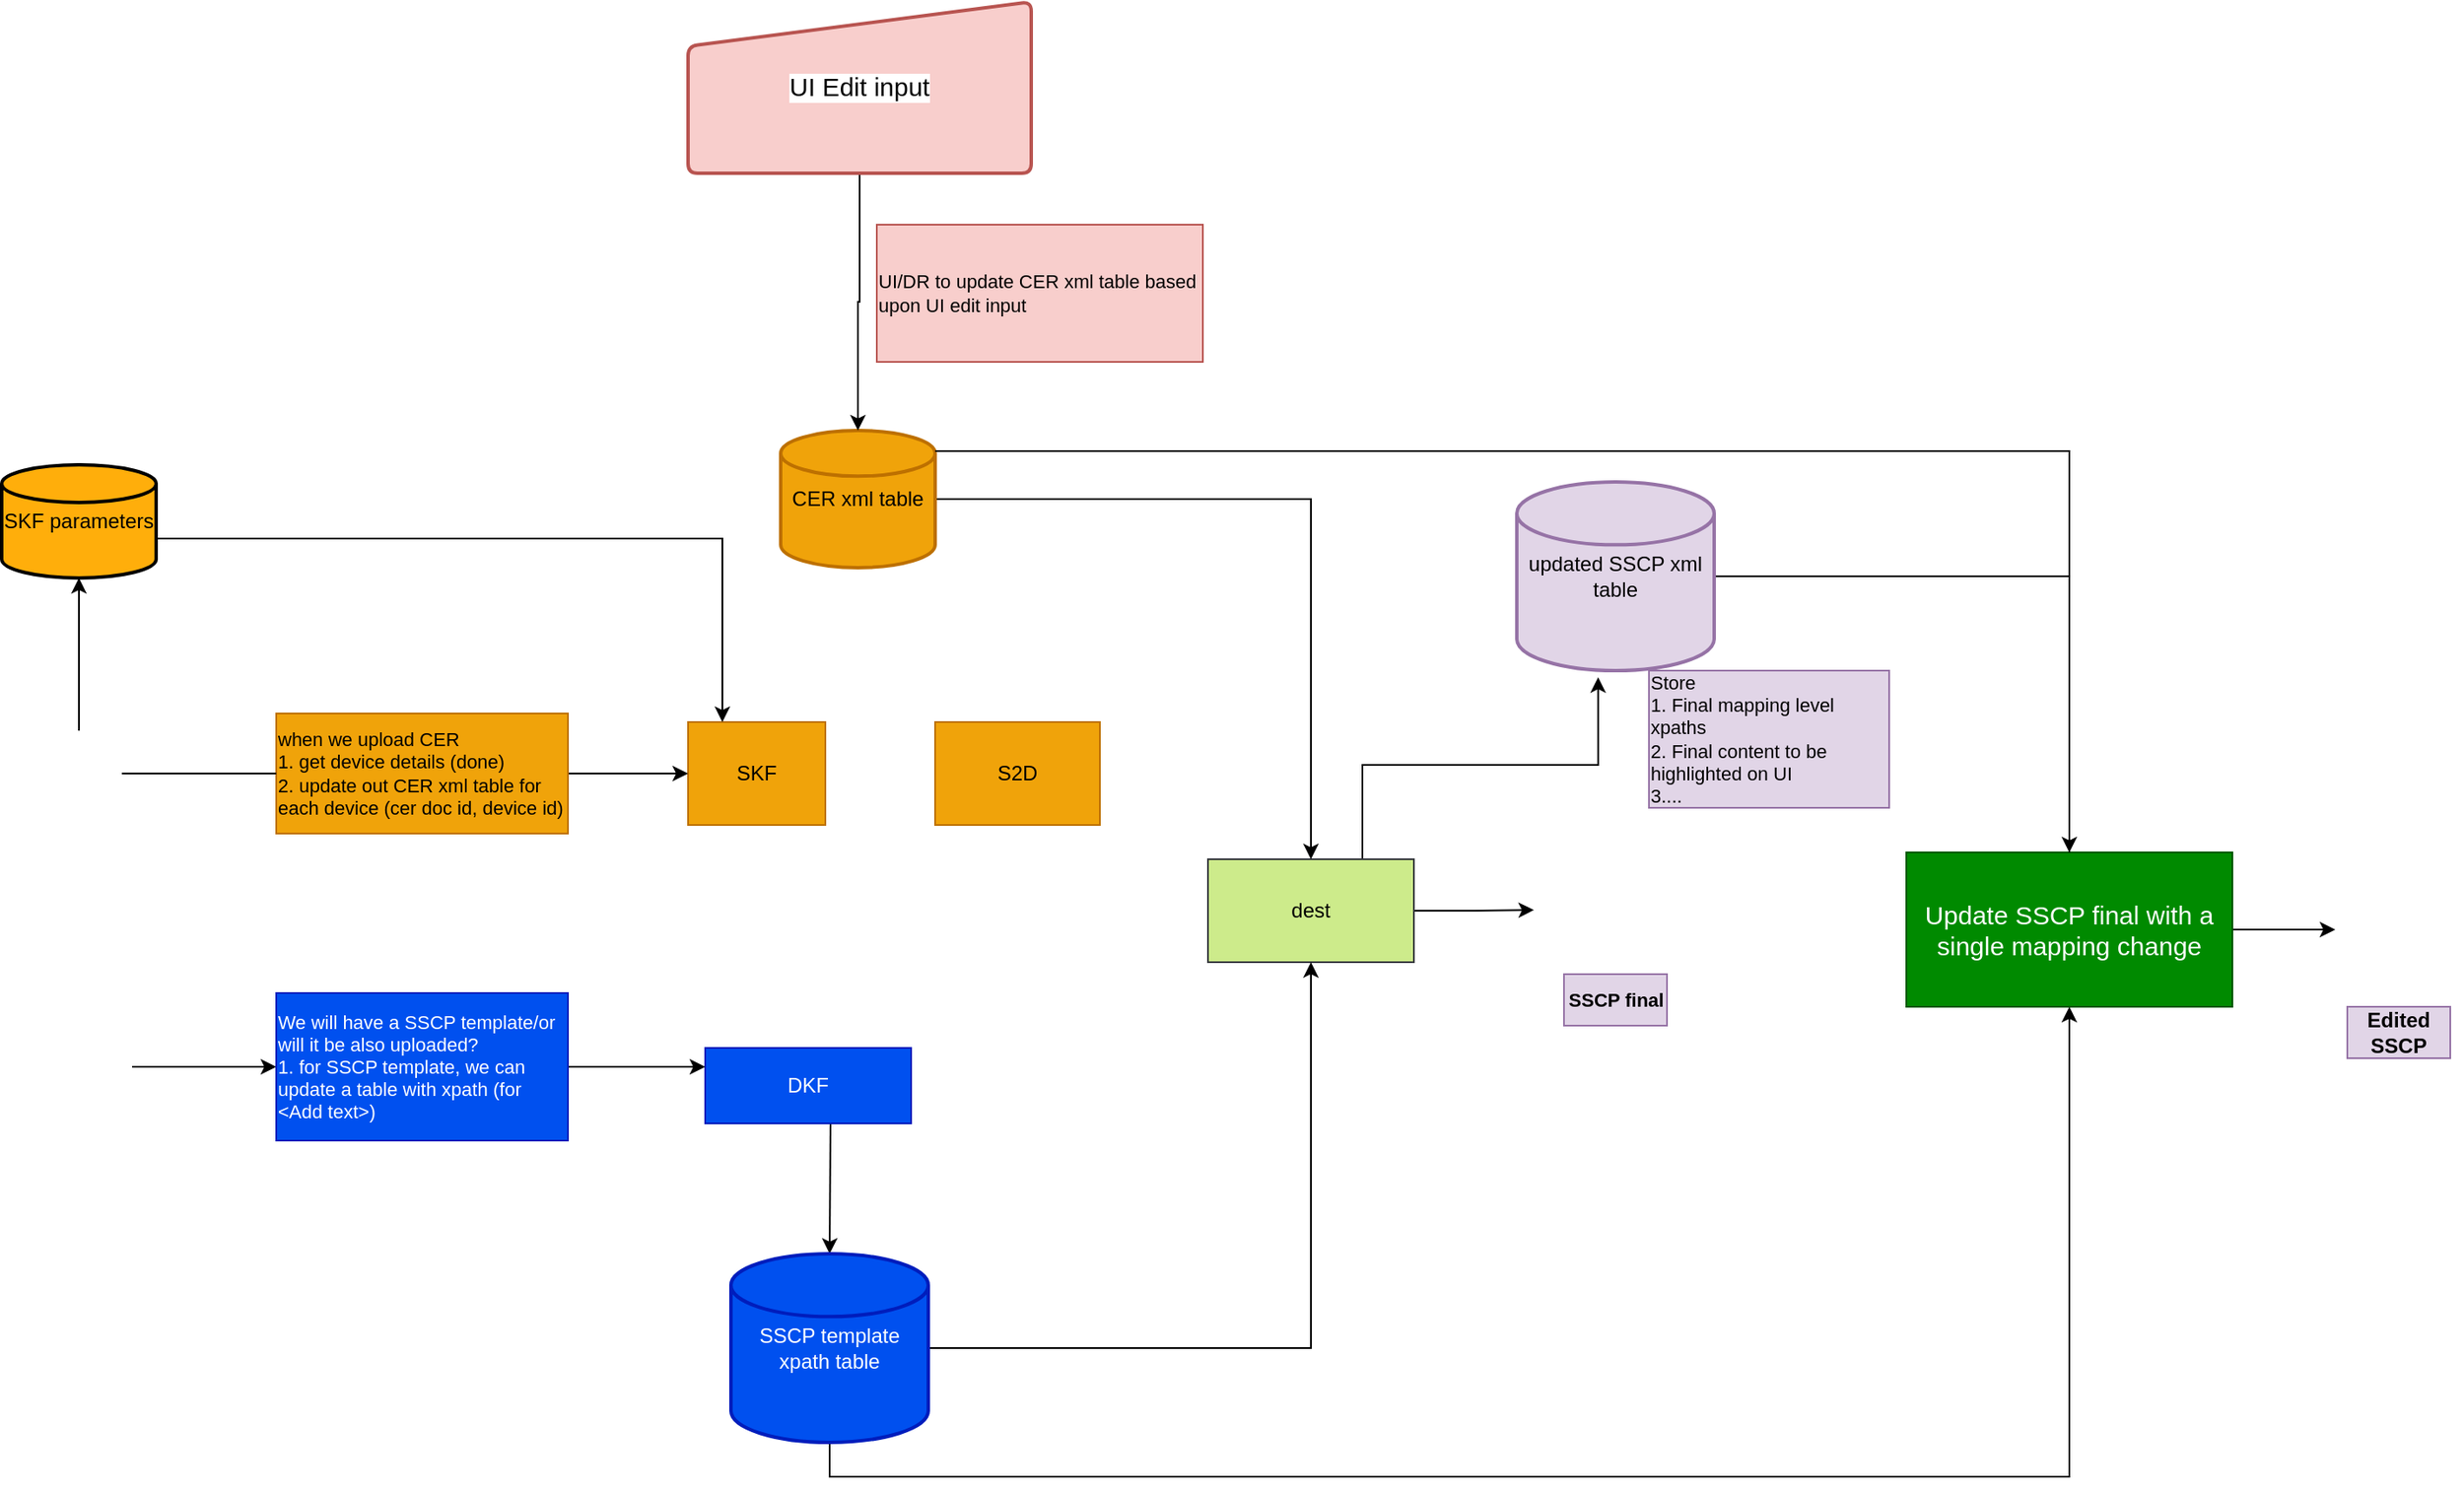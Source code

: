 <mxfile version="16.0.3" type="github"><diagram id="5BAHxv5fAUts-Sr4acLN" name="Page-1"><mxGraphModel dx="2565" dy="2133" grid="1" gridSize="10" guides="1" tooltips="1" connect="1" arrows="1" fold="1" page="1" pageScale="1" pageWidth="827" pageHeight="1169" math="0" shadow="0"><root><mxCell id="0"/><mxCell id="1" parent="0"/><mxCell id="WqU56yUuRZQFHdNn_Zf5-1" value="SKF" style="rounded=0;whiteSpace=wrap;html=1;rotation=0;fillColor=#f0a30a;fontColor=#000000;strokeColor=#BD7000;" vertex="1" parent="1"><mxGeometry x="150" y="180" width="80" height="60" as="geometry"/></mxCell><mxCell id="WqU56yUuRZQFHdNn_Zf5-2" value="S2D" style="rounded=0;whiteSpace=wrap;html=1;rotation=0;fillColor=#f0a30a;fontColor=#000000;strokeColor=#BD7000;" vertex="1" parent="1"><mxGeometry x="294" y="180" width="96" height="60" as="geometry"/></mxCell><mxCell id="WqU56yUuRZQFHdNn_Zf5-34" style="edgeStyle=orthogonalEdgeStyle;rounded=0;orthogonalLoop=1;jettySize=auto;html=1;entryX=0.5;entryY=0;entryDx=0;entryDy=0;entryPerimeter=0;fontSize=11;" edge="1" parent="1" target="WqU56yUuRZQFHdNn_Zf5-32"><mxGeometry relative="1" as="geometry"><mxPoint x="233" y="414" as="sourcePoint"/><Array as="points"><mxPoint x="233" y="414"/></Array></mxGeometry></mxCell><mxCell id="WqU56yUuRZQFHdNn_Zf5-3" value="DKF" style="rounded=0;whiteSpace=wrap;html=1;rotation=0;fillColor=#0050ef;fontColor=#ffffff;strokeColor=#001DBC;" vertex="1" parent="1"><mxGeometry x="160" y="370" width="120" height="44" as="geometry"/></mxCell><mxCell id="WqU56yUuRZQFHdNn_Zf5-37" style="edgeStyle=orthogonalEdgeStyle;rounded=0;orthogonalLoop=1;jettySize=auto;html=1;exitX=1;exitY=0.5;exitDx=0;exitDy=0;fontSize=11;" edge="1" parent="1" source="WqU56yUuRZQFHdNn_Zf5-4"><mxGeometry relative="1" as="geometry"><mxPoint x="643" y="289.571" as="targetPoint"/></mxGeometry></mxCell><mxCell id="WqU56yUuRZQFHdNn_Zf5-45" style="edgeStyle=orthogonalEdgeStyle;rounded=0;orthogonalLoop=1;jettySize=auto;html=1;entryX=0.412;entryY=1.035;entryDx=0;entryDy=0;entryPerimeter=0;fontSize=11;exitX=0.75;exitY=0;exitDx=0;exitDy=0;" edge="1" parent="1" source="WqU56yUuRZQFHdNn_Zf5-4" target="WqU56yUuRZQFHdNn_Zf5-39"><mxGeometry relative="1" as="geometry"/></mxCell><mxCell id="WqU56yUuRZQFHdNn_Zf5-4" value="dest" style="rounded=0;whiteSpace=wrap;html=1;rotation=0;fillColor=#cdeb8b;strokeColor=#36393d;" vertex="1" parent="1"><mxGeometry x="453" y="260" width="120" height="60" as="geometry"/></mxCell><mxCell id="WqU56yUuRZQFHdNn_Zf5-28" style="edgeStyle=orthogonalEdgeStyle;rounded=0;orthogonalLoop=1;jettySize=auto;html=1;entryX=0;entryY=0.5;entryDx=0;entryDy=0;startArrow=none;" edge="1" parent="1" source="WqU56yUuRZQFHdNn_Zf5-29" target="WqU56yUuRZQFHdNn_Zf5-1"><mxGeometry relative="1" as="geometry"/></mxCell><mxCell id="WqU56yUuRZQFHdNn_Zf5-64" style="edgeStyle=orthogonalEdgeStyle;rounded=0;orthogonalLoop=1;jettySize=auto;html=1;exitX=0.5;exitY=0;exitDx=0;exitDy=0;entryX=0.5;entryY=1;entryDx=0;entryDy=0;entryPerimeter=0;fontSize=12;" edge="1" parent="1" source="WqU56yUuRZQFHdNn_Zf5-6" target="WqU56yUuRZQFHdNn_Zf5-61"><mxGeometry relative="1" as="geometry"/></mxCell><mxCell id="WqU56yUuRZQFHdNn_Zf5-6" value="" style="shape=image;html=1;verticalAlign=top;verticalLabelPosition=bottom;labelBackgroundColor=#ffffff;imageAspect=0;aspect=fixed;image=https://cdn3.iconfinder.com/data/icons/brands-applications/512/Doc_B-128.png" vertex="1" parent="1"><mxGeometry x="-230" y="185" width="50" height="50" as="geometry"/></mxCell><mxCell id="WqU56yUuRZQFHdNn_Zf5-31" style="edgeStyle=orthogonalEdgeStyle;rounded=0;orthogonalLoop=1;jettySize=auto;html=1;entryX=0;entryY=0.25;entryDx=0;entryDy=0;fontSize=11;startArrow=none;" edge="1" parent="1" source="WqU56yUuRZQFHdNn_Zf5-30" target="WqU56yUuRZQFHdNn_Zf5-3"><mxGeometry relative="1" as="geometry"/></mxCell><mxCell id="WqU56yUuRZQFHdNn_Zf5-67" style="edgeStyle=orthogonalEdgeStyle;rounded=0;orthogonalLoop=1;jettySize=auto;html=1;entryX=0;entryY=0.5;entryDx=0;entryDy=0;fontSize=12;" edge="1" parent="1" source="WqU56yUuRZQFHdNn_Zf5-7" target="WqU56yUuRZQFHdNn_Zf5-30"><mxGeometry relative="1" as="geometry"/></mxCell><mxCell id="WqU56yUuRZQFHdNn_Zf5-7" value="" style="shape=image;html=1;verticalAlign=top;verticalLabelPosition=bottom;labelBackgroundColor=#ffffff;imageAspect=0;aspect=fixed;image=https://cdn3.iconfinder.com/data/icons/brands-applications/512/Doc_A-128.png" vertex="1" parent="1"><mxGeometry x="-230" y="353" width="56" height="56" as="geometry"/></mxCell><mxCell id="WqU56yUuRZQFHdNn_Zf5-35" style="edgeStyle=orthogonalEdgeStyle;rounded=0;orthogonalLoop=1;jettySize=auto;html=1;exitX=1;exitY=0.5;exitDx=0;exitDy=0;exitPerimeter=0;entryX=0.5;entryY=0;entryDx=0;entryDy=0;fontSize=11;" edge="1" parent="1" source="WqU56yUuRZQFHdNn_Zf5-23" target="WqU56yUuRZQFHdNn_Zf5-4"><mxGeometry relative="1" as="geometry"/></mxCell><mxCell id="WqU56yUuRZQFHdNn_Zf5-23" value="CER xml table" style="strokeWidth=2;html=1;shape=mxgraph.flowchart.database;whiteSpace=wrap;fillColor=#f0a30a;fontColor=#000000;strokeColor=#BD7000;" vertex="1" parent="1"><mxGeometry x="204" y="10" width="90" height="80" as="geometry"/></mxCell><mxCell id="WqU56yUuRZQFHdNn_Zf5-36" style="edgeStyle=orthogonalEdgeStyle;rounded=0;orthogonalLoop=1;jettySize=auto;html=1;exitX=1;exitY=0.5;exitDx=0;exitDy=0;exitPerimeter=0;entryX=0.5;entryY=1;entryDx=0;entryDy=0;fontSize=11;" edge="1" parent="1" source="WqU56yUuRZQFHdNn_Zf5-32" target="WqU56yUuRZQFHdNn_Zf5-4"><mxGeometry relative="1" as="geometry"/></mxCell><mxCell id="WqU56yUuRZQFHdNn_Zf5-52" style="edgeStyle=orthogonalEdgeStyle;rounded=0;orthogonalLoop=1;jettySize=auto;html=1;exitX=0.5;exitY=1;exitDx=0;exitDy=0;exitPerimeter=0;fontSize=15;entryX=0.5;entryY=1;entryDx=0;entryDy=0;" edge="1" parent="1" source="WqU56yUuRZQFHdNn_Zf5-32" target="WqU56yUuRZQFHdNn_Zf5-54"><mxGeometry relative="1" as="geometry"><mxPoint x="1251.212" y="400" as="targetPoint"/></mxGeometry></mxCell><mxCell id="WqU56yUuRZQFHdNn_Zf5-32" value="SSCP template xpath table" style="strokeWidth=2;html=1;shape=mxgraph.flowchart.database;whiteSpace=wrap;fillColor=#0050ef;fontColor=#ffffff;strokeColor=#001DBC;" vertex="1" parent="1"><mxGeometry x="175" y="490" width="115" height="110" as="geometry"/></mxCell><mxCell id="WqU56yUuRZQFHdNn_Zf5-53" style="edgeStyle=orthogonalEdgeStyle;rounded=0;orthogonalLoop=1;jettySize=auto;html=1;exitX=1;exitY=0.5;exitDx=0;exitDy=0;exitPerimeter=0;fontSize=15;" edge="1" parent="1" source="WqU56yUuRZQFHdNn_Zf5-39" target="WqU56yUuRZQFHdNn_Zf5-54"><mxGeometry relative="1" as="geometry"><mxPoint x="1053" y="320" as="targetPoint"/></mxGeometry></mxCell><mxCell id="WqU56yUuRZQFHdNn_Zf5-39" value="updated SSCP xml table" style="strokeWidth=2;html=1;shape=mxgraph.flowchart.database;whiteSpace=wrap;fillColor=#e1d5e7;strokeColor=#9673a6;" vertex="1" parent="1"><mxGeometry x="633" y="40" width="115" height="110" as="geometry"/></mxCell><mxCell id="WqU56yUuRZQFHdNn_Zf5-41" value="" style="shape=image;html=1;verticalAlign=top;verticalLabelPosition=bottom;labelBackgroundColor=#ffffff;imageAspect=0;aspect=fixed;image=https://cdn4.iconfinder.com/data/icons/file-extension-names-vol-8/512/15-128.png;fontSize=11;fillColor=#e1d5e7;strokeColor=#9673a6;" vertex="1" parent="1"><mxGeometry x="653.5" y="253" width="74" height="74" as="geometry"/></mxCell><mxCell id="WqU56yUuRZQFHdNn_Zf5-43" value="&lt;b style=&quot;&quot;&gt;SSCP final&lt;/b&gt;" style="text;html=1;strokeColor=#9673a6;fillColor=#e1d5e7;align=center;verticalAlign=middle;whiteSpace=wrap;rounded=0;fontSize=11;labelBackgroundColor=none;" vertex="1" parent="1"><mxGeometry x="660.5" y="327" width="60" height="30" as="geometry"/></mxCell><mxCell id="WqU56yUuRZQFHdNn_Zf5-48" style="edgeStyle=orthogonalEdgeStyle;rounded=0;orthogonalLoop=1;jettySize=auto;html=1;entryX=0.5;entryY=0;entryDx=0;entryDy=0;entryPerimeter=0;fontSize=11;" edge="1" parent="1" source="WqU56yUuRZQFHdNn_Zf5-47" target="WqU56yUuRZQFHdNn_Zf5-23"><mxGeometry relative="1" as="geometry"/></mxCell><mxCell id="WqU56yUuRZQFHdNn_Zf5-47" value="&lt;span style=&quot;line-height: 1&quot;&gt;&lt;font&gt;&lt;font style=&quot;font-size: 15px&quot;&gt;UI Edit input&lt;/font&gt;&lt;br&gt;&lt;/font&gt;&lt;/span&gt;" style="html=1;strokeWidth=2;shape=manualInput;whiteSpace=wrap;rounded=1;size=26;arcSize=11;labelBackgroundColor=#FFFFFF;fontSize=11;fillColor=#f8cecc;strokeColor=#b85450;" vertex="1" parent="1"><mxGeometry x="150" y="-240" width="200" height="100" as="geometry"/></mxCell><mxCell id="WqU56yUuRZQFHdNn_Zf5-49" value="&lt;div style=&quot;text-align: left ; font-size: 11px&quot;&gt;UI/DR to update CER xml table based upon UI edit input&lt;/div&gt;" style="text;html=1;strokeColor=#b85450;fillColor=#f8cecc;align=center;verticalAlign=middle;whiteSpace=wrap;rounded=0;fontSize=11;" vertex="1" parent="1"><mxGeometry x="260" y="-110" width="190" height="80" as="geometry"/></mxCell><mxCell id="WqU56yUuRZQFHdNn_Zf5-50" value="&lt;div style=&quot;text-align: left ; font-size: 11px&quot;&gt;Store&lt;/div&gt;&lt;div style=&quot;text-align: left ; font-size: 11px&quot;&gt;1. Final mapping level xpaths&lt;/div&gt;&lt;div style=&quot;text-align: left ; font-size: 11px&quot;&gt;2. Final content to be highlighted on UI&lt;/div&gt;&lt;div style=&quot;text-align: left ; font-size: 11px&quot;&gt;3....&lt;/div&gt;" style="text;html=1;strokeColor=#9673a6;fillColor=#e1d5e7;align=center;verticalAlign=middle;whiteSpace=wrap;rounded=0;fontSize=11;" vertex="1" parent="1"><mxGeometry x="710" y="150" width="140" height="80" as="geometry"/></mxCell><mxCell id="WqU56yUuRZQFHdNn_Zf5-60" style="edgeStyle=orthogonalEdgeStyle;rounded=0;orthogonalLoop=1;jettySize=auto;html=1;entryX=0;entryY=0.5;entryDx=0;entryDy=0;fontSize=12;" edge="1" parent="1" source="WqU56yUuRZQFHdNn_Zf5-54" target="WqU56yUuRZQFHdNn_Zf5-58"><mxGeometry relative="1" as="geometry"/></mxCell><mxCell id="WqU56yUuRZQFHdNn_Zf5-54" value="Update SSCP final with a single mapping change" style="rounded=0;whiteSpace=wrap;html=1;labelBackgroundColor=none;fontSize=15;fillColor=#008a00;fontColor=#ffffff;strokeColor=#005700;" vertex="1" parent="1"><mxGeometry x="860" y="256" width="190" height="90" as="geometry"/></mxCell><mxCell id="WqU56yUuRZQFHdNn_Zf5-55" value="" style="edgeStyle=orthogonalEdgeStyle;rounded=0;orthogonalLoop=1;jettySize=auto;html=1;exitX=1;exitY=0.15;exitDx=0;exitDy=0;exitPerimeter=0;fontSize=15;endArrow=none;" edge="1" parent="1" source="WqU56yUuRZQFHdNn_Zf5-23" target="WqU56yUuRZQFHdNn_Zf5-54"><mxGeometry relative="1" as="geometry"><mxPoint x="1250" y="320" as="targetPoint"/><mxPoint x="294" y="22.0" as="sourcePoint"/></mxGeometry></mxCell><mxCell id="WqU56yUuRZQFHdNn_Zf5-58" value="" style="shape=image;html=1;verticalAlign=top;verticalLabelPosition=bottom;labelBackgroundColor=#ffffff;imageAspect=0;aspect=fixed;image=https://cdn4.iconfinder.com/data/icons/file-extension-names-vol-8/512/15-128.png;fontSize=11;fillColor=#e1d5e7;strokeColor=#9673a6;" vertex="1" parent="1"><mxGeometry x="1110" y="264" width="74" height="74" as="geometry"/></mxCell><mxCell id="WqU56yUuRZQFHdNn_Zf5-59" value="&lt;b&gt;&lt;font style=&quot;font-size: 12px&quot;&gt;Edited SSCP&lt;/font&gt;&lt;/b&gt;" style="text;html=1;strokeColor=#9673a6;fillColor=#e1d5e7;align=center;verticalAlign=middle;whiteSpace=wrap;rounded=0;fontSize=11;labelBackgroundColor=none;" vertex="1" parent="1"><mxGeometry x="1117" y="346" width="60" height="30" as="geometry"/></mxCell><mxCell id="WqU56yUuRZQFHdNn_Zf5-65" style="edgeStyle=orthogonalEdgeStyle;rounded=0;orthogonalLoop=1;jettySize=auto;html=1;exitX=1;exitY=0.5;exitDx=0;exitDy=0;exitPerimeter=0;entryX=0.25;entryY=0;entryDx=0;entryDy=0;fontSize=12;" edge="1" parent="1" source="WqU56yUuRZQFHdNn_Zf5-61" target="WqU56yUuRZQFHdNn_Zf5-1"><mxGeometry relative="1" as="geometry"><Array as="points"><mxPoint x="170" y="73"/></Array></mxGeometry></mxCell><mxCell id="WqU56yUuRZQFHdNn_Zf5-61" value="SKF parameters" style="strokeWidth=2;html=1;shape=mxgraph.flowchart.database;whiteSpace=wrap;fillColor=#FFAE0B;fontColor=#000000;strokeColor=#000000;" vertex="1" parent="1"><mxGeometry x="-250" y="30" width="90" height="66" as="geometry"/></mxCell><mxCell id="WqU56yUuRZQFHdNn_Zf5-29" value="&lt;div style=&quot;text-align: left ; font-size: 11px&quot;&gt;&lt;span&gt;when we upload CER&lt;/span&gt;&lt;br&gt;&lt;span&gt;1. get device details (done)&lt;/span&gt;&lt;br&gt;&lt;span&gt;2. update out CER xml table for each device (cer doc id, device id)&lt;/span&gt;&lt;br&gt;&lt;/div&gt;" style="text;html=1;strokeColor=#BD7000;fillColor=#f0a30a;align=center;verticalAlign=middle;whiteSpace=wrap;rounded=0;fontSize=11;fontColor=#000000;" vertex="1" parent="1"><mxGeometry x="-90" y="175" width="170" height="70" as="geometry"/></mxCell><mxCell id="WqU56yUuRZQFHdNn_Zf5-63" value="" style="edgeStyle=orthogonalEdgeStyle;rounded=0;orthogonalLoop=1;jettySize=auto;html=1;entryX=0;entryY=0.5;entryDx=0;entryDy=0;endArrow=none;" edge="1" parent="1" source="WqU56yUuRZQFHdNn_Zf5-6" target="WqU56yUuRZQFHdNn_Zf5-29"><mxGeometry relative="1" as="geometry"><mxPoint x="-80" y="210" as="sourcePoint"/><mxPoint x="150" y="210" as="targetPoint"/></mxGeometry></mxCell><mxCell id="WqU56yUuRZQFHdNn_Zf5-30" value="&lt;div style=&quot;text-align: left ; font-size: 11px&quot;&gt;We will have a SSCP template/or will it be also uploaded?&lt;/div&gt;&lt;div style=&quot;text-align: left ; font-size: 11px&quot;&gt;&lt;span&gt;1. for SSCP template, we can update a table with xpath (for &amp;lt;Add text&amp;gt;)&lt;/span&gt;&lt;br&gt;&lt;/div&gt;" style="text;html=1;strokeColor=#001DBC;fillColor=#0050ef;align=center;verticalAlign=middle;whiteSpace=wrap;rounded=0;fontSize=11;fontColor=#ffffff;" vertex="1" parent="1"><mxGeometry x="-90" y="338" width="170" height="86" as="geometry"/></mxCell></root></mxGraphModel></diagram></mxfile>